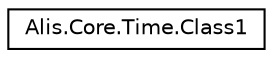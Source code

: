 digraph "Graphical Class Hierarchy"
{
 // LATEX_PDF_SIZE
  edge [fontname="Helvetica",fontsize="10",labelfontname="Helvetica",labelfontsize="10"];
  node [fontname="Helvetica",fontsize="10",shape=record];
  rankdir="LR";
  Node0 [label="Alis.Core.Time.Class1",height=0.2,width=0.4,color="black", fillcolor="white", style="filled",URL="$class_alis_1_1_core_1_1_time_1_1_class1.html",tooltip="The class class"];
}
